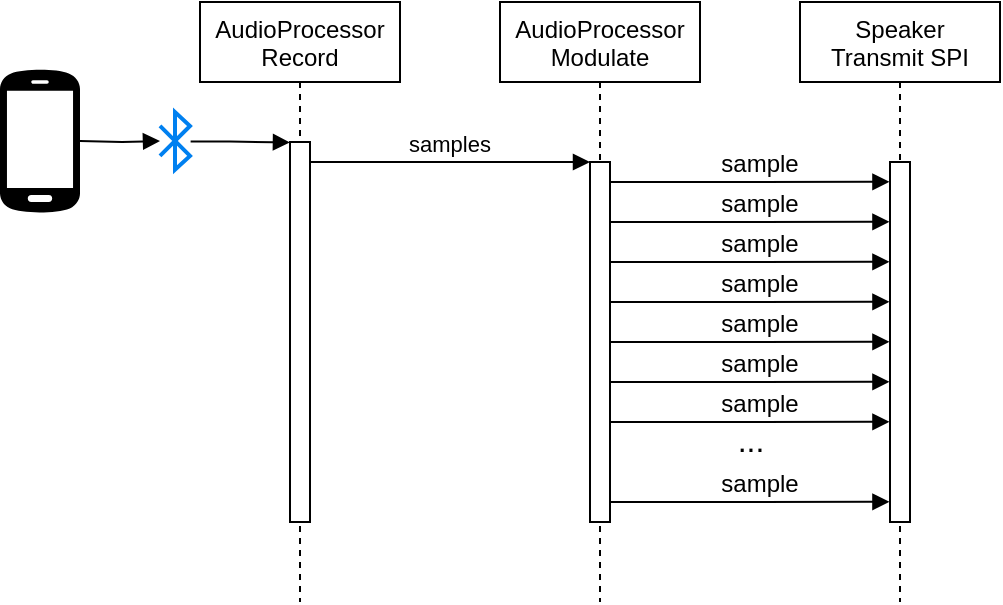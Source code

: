 <mxfile version="20.2.3" type="device" pages="2"><diagram id="kgpKYQtTHZ0yAKxKKP6v" name="Audio Processing"><mxGraphModel dx="811" dy="591" grid="1" gridSize="10" guides="1" tooltips="1" connect="1" arrows="1" fold="1" page="1" pageScale="1" pageWidth="827" pageHeight="583" math="0" shadow="0"><root><mxCell id="0"/><mxCell id="1" parent="0"/><mxCell id="3nuBFxr9cyL0pnOWT2aG-1" value="AudioProcessor&#10;Record" style="shape=umlLifeline;perimeter=lifelinePerimeter;container=1;collapsible=0;recursiveResize=0;rounded=0;shadow=0;strokeWidth=1;" parent="1" vertex="1"><mxGeometry x="170" y="80" width="100" height="300" as="geometry"/></mxCell><mxCell id="3nuBFxr9cyL0pnOWT2aG-2" value="" style="points=[];perimeter=orthogonalPerimeter;rounded=0;shadow=0;strokeWidth=1;" parent="3nuBFxr9cyL0pnOWT2aG-1" vertex="1"><mxGeometry x="45" y="70" width="10" height="190" as="geometry"/></mxCell><mxCell id="3nuBFxr9cyL0pnOWT2aG-5" value="AudioProcessor&#10;Modulate" style="shape=umlLifeline;perimeter=lifelinePerimeter;container=1;collapsible=0;recursiveResize=0;rounded=0;shadow=0;strokeWidth=1;" parent="1" vertex="1"><mxGeometry x="320" y="80" width="100" height="300" as="geometry"/></mxCell><mxCell id="3nuBFxr9cyL0pnOWT2aG-6" value="" style="points=[];perimeter=orthogonalPerimeter;rounded=0;shadow=0;strokeWidth=1;" parent="3nuBFxr9cyL0pnOWT2aG-5" vertex="1"><mxGeometry x="45" y="80" width="10" height="180" as="geometry"/></mxCell><mxCell id="3nuBFxr9cyL0pnOWT2aG-8" value="samples" style="verticalAlign=bottom;endArrow=block;entryX=0;entryY=0;shadow=0;strokeWidth=1;" parent="1" source="3nuBFxr9cyL0pnOWT2aG-2" target="3nuBFxr9cyL0pnOWT2aG-6" edge="1"><mxGeometry relative="1" as="geometry"><mxPoint x="325" y="160" as="sourcePoint"/></mxGeometry></mxCell><mxCell id="kuTemVcEbw4K7YpPaer1-1" value="Speaker&#10;Transmit SPI" style="shape=umlLifeline;perimeter=lifelinePerimeter;container=1;collapsible=0;recursiveResize=0;rounded=0;shadow=0;strokeWidth=1;" parent="1" vertex="1"><mxGeometry x="470" y="80" width="100" height="300" as="geometry"/></mxCell><mxCell id="kuTemVcEbw4K7YpPaer1-2" value="" style="points=[];perimeter=orthogonalPerimeter;rounded=0;shadow=0;strokeWidth=1;" parent="kuTemVcEbw4K7YpPaer1-1" vertex="1"><mxGeometry x="45" y="80" width="10" height="180" as="geometry"/></mxCell><mxCell id="kuTemVcEbw4K7YpPaer1-24" value="..." style="text;html=1;align=center;verticalAlign=middle;resizable=0;points=[];autosize=1;strokeColor=none;fillColor=none;fontSize=16;" parent="1" vertex="1"><mxGeometry x="425" y="284" width="40" height="30" as="geometry"/></mxCell><mxCell id="kuTemVcEbw4K7YpPaer1-26" value="sample" style="verticalAlign=bottom;endArrow=block;shadow=0;strokeWidth=1;entryX=-0.028;entryY=0.055;entryDx=0;entryDy=0;entryPerimeter=0;fontSize=12;" parent="1" target="kuTemVcEbw4K7YpPaer1-2" edge="1"><mxGeometry x="0.074" relative="1" as="geometry"><mxPoint x="375" y="170.0" as="sourcePoint"/><mxPoint x="510" y="170" as="targetPoint"/><mxPoint as="offset"/></mxGeometry></mxCell><mxCell id="sOebvRbx62T7N7JQh5-u-1" value="" style="html=1;verticalLabelPosition=bottom;align=center;labelBackgroundColor=#ffffff;verticalAlign=top;strokeWidth=2;strokeColor=#0080F0;shadow=0;dashed=0;shape=mxgraph.ios7.icons.bluetooth;pointerEvents=1" parent="1" vertex="1"><mxGeometry x="150" y="135.07" width="15" height="28.8" as="geometry"/></mxCell><mxCell id="sOebvRbx62T7N7JQh5-u-2" style="edgeStyle=orthogonalEdgeStyle;rounded=0;orthogonalLoop=1;jettySize=auto;html=1;entryX=0;entryY=0.5;entryDx=0;entryDy=0;entryPerimeter=0;endArrow=block;endFill=1;" parent="1" target="sOebvRbx62T7N7JQh5-u-1" edge="1"><mxGeometry relative="1" as="geometry"><mxPoint x="110" y="149.454" as="sourcePoint"/></mxGeometry></mxCell><mxCell id="sOebvRbx62T7N7JQh5-u-3" value="" style="sketch=0;pointerEvents=1;shadow=0;dashed=0;html=1;strokeColor=none;fillColor=#000000;labelPosition=center;verticalLabelPosition=bottom;verticalAlign=top;outlineConnect=0;align=center;shape=mxgraph.office.devices.cell_phone_android_proportional;aspect=fixed;" parent="1" vertex="1"><mxGeometry x="70" y="113" width="40" height="72.94" as="geometry"/></mxCell><mxCell id="sOebvRbx62T7N7JQh5-u-6" style="edgeStyle=orthogonalEdgeStyle;rounded=0;orthogonalLoop=1;jettySize=auto;html=1;entryX=-0.002;entryY=0.001;entryDx=0;entryDy=0;entryPerimeter=0;exitX=1.021;exitY=0.51;exitDx=0;exitDy=0;exitPerimeter=0;endArrow=block;endFill=1;" parent="1" source="sOebvRbx62T7N7JQh5-u-1" target="3nuBFxr9cyL0pnOWT2aG-2" edge="1"><mxGeometry relative="1" as="geometry"><mxPoint x="160" y="150" as="sourcePoint"/><mxPoint x="190" y="149.47" as="targetPoint"/><Array as="points"><mxPoint x="185" y="150"/><mxPoint x="215" y="150"/></Array></mxGeometry></mxCell><mxCell id="cVhAYiBUzjoSXIWNtNKh-3" value="sample" style="verticalAlign=bottom;endArrow=block;shadow=0;strokeWidth=1;entryX=-0.028;entryY=0.055;entryDx=0;entryDy=0;entryPerimeter=0;fontSize=12;" parent="1" edge="1"><mxGeometry x="0.074" relative="1" as="geometry"><mxPoint x="375" y="190.0" as="sourcePoint"/><mxPoint x="514.72" y="189.9" as="targetPoint"/><mxPoint as="offset"/></mxGeometry></mxCell><mxCell id="cVhAYiBUzjoSXIWNtNKh-4" value="sample" style="verticalAlign=bottom;endArrow=block;shadow=0;strokeWidth=1;entryX=-0.028;entryY=0.055;entryDx=0;entryDy=0;entryPerimeter=0;fontSize=12;" parent="1" edge="1"><mxGeometry x="0.074" relative="1" as="geometry"><mxPoint x="375" y="210.0" as="sourcePoint"/><mxPoint x="514.72" y="209.9" as="targetPoint"/><mxPoint as="offset"/></mxGeometry></mxCell><mxCell id="cVhAYiBUzjoSXIWNtNKh-5" value="sample" style="verticalAlign=bottom;endArrow=block;shadow=0;strokeWidth=1;entryX=-0.028;entryY=0.055;entryDx=0;entryDy=0;entryPerimeter=0;fontSize=12;" parent="1" edge="1"><mxGeometry x="0.074" relative="1" as="geometry"><mxPoint x="375" y="230.0" as="sourcePoint"/><mxPoint x="514.72" y="229.9" as="targetPoint"/><mxPoint as="offset"/></mxGeometry></mxCell><mxCell id="cVhAYiBUzjoSXIWNtNKh-6" value="sample" style="verticalAlign=bottom;endArrow=block;shadow=0;strokeWidth=1;entryX=-0.028;entryY=0.055;entryDx=0;entryDy=0;entryPerimeter=0;fontSize=12;" parent="1" edge="1"><mxGeometry x="0.074" relative="1" as="geometry"><mxPoint x="375" y="250.0" as="sourcePoint"/><mxPoint x="514.72" y="249.9" as="targetPoint"/><mxPoint as="offset"/></mxGeometry></mxCell><mxCell id="cVhAYiBUzjoSXIWNtNKh-7" value="sample" style="verticalAlign=bottom;endArrow=block;shadow=0;strokeWidth=1;entryX=-0.028;entryY=0.055;entryDx=0;entryDy=0;entryPerimeter=0;fontSize=12;" parent="1" edge="1"><mxGeometry x="0.074" relative="1" as="geometry"><mxPoint x="375" y="270.0" as="sourcePoint"/><mxPoint x="514.72" y="269.9" as="targetPoint"/><mxPoint as="offset"/></mxGeometry></mxCell><mxCell id="cVhAYiBUzjoSXIWNtNKh-8" value="sample" style="verticalAlign=bottom;endArrow=block;shadow=0;strokeWidth=1;entryX=-0.028;entryY=0.055;entryDx=0;entryDy=0;entryPerimeter=0;fontSize=12;" parent="1" edge="1"><mxGeometry x="0.074" relative="1" as="geometry"><mxPoint x="375" y="290.0" as="sourcePoint"/><mxPoint x="514.72" y="289.9" as="targetPoint"/><mxPoint as="offset"/></mxGeometry></mxCell><mxCell id="cVhAYiBUzjoSXIWNtNKh-9" value="sample" style="verticalAlign=bottom;endArrow=block;shadow=0;strokeWidth=1;entryX=-0.028;entryY=0.055;entryDx=0;entryDy=0;entryPerimeter=0;fontSize=12;" parent="1" edge="1"><mxGeometry x="0.074" relative="1" as="geometry"><mxPoint x="375" y="330.0" as="sourcePoint"/><mxPoint x="514.72" y="329.9" as="targetPoint"/><mxPoint as="offset"/></mxGeometry></mxCell></root></mxGraphModel></diagram><diagram id="vCx6j-eRG1Kj5JwFe5_Z" name="Audio Processing V2"><mxGraphModel dx="1731" dy="1260" grid="1" gridSize="10" guides="1" tooltips="1" connect="1" arrows="1" fold="1" page="1" pageScale="1" pageWidth="827" pageHeight="583" math="0" shadow="0"><root><mxCell id="0"/><mxCell id="1" parent="0"/><mxCell id="N2W8WLR6OwkR1YN4H56j-33" style="edgeStyle=orthogonalEdgeStyle;rounded=0;orthogonalLoop=1;jettySize=auto;html=1;entryX=0;entryY=0.5;entryDx=0;entryDy=0;fontSize=16;" edge="1" parent="1" source="N2W8WLR6OwkR1YN4H56j-1" target="N2W8WLR6OwkR1YN4H56j-5"><mxGeometry relative="1" as="geometry"/></mxCell><mxCell id="N2W8WLR6OwkR1YN4H56j-1" value="" style="html=1;verticalLabelPosition=bottom;align=center;labelBackgroundColor=#ffffff;verticalAlign=top;strokeWidth=2;strokeColor=#0080F0;shadow=0;dashed=0;shape=mxgraph.ios7.icons.bluetooth;pointerEvents=1" vertex="1" parent="1"><mxGeometry x="120" y="181.47" width="15" height="28.8" as="geometry"/></mxCell><mxCell id="N2W8WLR6OwkR1YN4H56j-4" style="edgeStyle=orthogonalEdgeStyle;rounded=0;orthogonalLoop=1;jettySize=auto;html=1;entryX=0;entryY=0.5;entryDx=0;entryDy=0;entryPerimeter=0;" edge="1" parent="1" source="N2W8WLR6OwkR1YN4H56j-2" target="N2W8WLR6OwkR1YN4H56j-1"><mxGeometry relative="1" as="geometry"/></mxCell><mxCell id="N2W8WLR6OwkR1YN4H56j-2" value="" style="sketch=0;pointerEvents=1;shadow=0;dashed=0;html=1;strokeColor=none;fillColor=#505050;labelPosition=center;verticalLabelPosition=bottom;verticalAlign=top;outlineConnect=0;align=center;shape=mxgraph.office.devices.cell_phone_android_proportional;aspect=fixed;" vertex="1" parent="1"><mxGeometry x="50" y="159.4" width="40" height="72.94" as="geometry"/></mxCell><mxCell id="N2W8WLR6OwkR1YN4H56j-32" style="edgeStyle=orthogonalEdgeStyle;rounded=0;orthogonalLoop=1;jettySize=auto;html=1;entryX=0;entryY=0.5;entryDx=0;entryDy=0;fontSize=16;" edge="1" parent="1" source="N2W8WLR6OwkR1YN4H56j-5" target="N2W8WLR6OwkR1YN4H56j-7"><mxGeometry relative="1" as="geometry"/></mxCell><mxCell id="N2W8WLR6OwkR1YN4H56j-34" value="Samples" style="edgeLabel;html=1;align=center;verticalAlign=middle;resizable=0;points=[];fontSize=16;" vertex="1" connectable="0" parent="N2W8WLR6OwkR1YN4H56j-32"><mxGeometry x="0.124" relative="1" as="geometry"><mxPoint x="-10" y="-14" as="offset"/></mxGeometry></mxCell><mxCell id="N2W8WLR6OwkR1YN4H56j-5" value="Record" style="rounded=1;whiteSpace=wrap;html=1;" vertex="1" parent="1"><mxGeometry x="160" y="173.87" width="90" height="44" as="geometry"/></mxCell><mxCell id="N2W8WLR6OwkR1YN4H56j-8" style="edgeStyle=orthogonalEdgeStyle;rounded=0;orthogonalLoop=1;jettySize=auto;html=1;exitX=1;exitY=0.181;exitDx=0;exitDy=0;exitPerimeter=0;" edge="1" parent="1" source="N2W8WLR6OwkR1YN4H56j-7"><mxGeometry relative="1" as="geometry"><mxPoint x="520" y="171.6" as="targetPoint"/><Array as="points"/></mxGeometry></mxCell><mxCell id="N2W8WLR6OwkR1YN4H56j-30" value="Samples" style="edgeLabel;html=1;align=center;verticalAlign=middle;resizable=0;points=[];fontSize=16;" vertex="1" connectable="0" parent="N2W8WLR6OwkR1YN4H56j-8"><mxGeometry x="0.052" y="-1" relative="1" as="geometry"><mxPoint x="-12" y="-13" as="offset"/></mxGeometry></mxCell><mxCell id="N2W8WLR6OwkR1YN4H56j-7" value="Modulate" style="rounded=1;whiteSpace=wrap;html=1;" vertex="1" parent="1"><mxGeometry x="340" y="157.81" width="90" height="76.13" as="geometry"/></mxCell><mxCell id="N2W8WLR6OwkR1YN4H56j-11" style="edgeStyle=orthogonalEdgeStyle;rounded=0;orthogonalLoop=1;jettySize=auto;html=1;exitX=1;exitY=0.181;exitDx=0;exitDy=0;exitPerimeter=0;" edge="1" parent="1"><mxGeometry relative="1" as="geometry"><mxPoint x="520.0" y="183.08" as="targetPoint"/><mxPoint x="430.0" y="183.07" as="sourcePoint"/><Array as="points"/></mxGeometry></mxCell><mxCell id="N2W8WLR6OwkR1YN4H56j-12" style="edgeStyle=orthogonalEdgeStyle;rounded=0;orthogonalLoop=1;jettySize=auto;html=1;exitX=1;exitY=0.181;exitDx=0;exitDy=0;exitPerimeter=0;" edge="1" parent="1"><mxGeometry relative="1" as="geometry"><mxPoint x="520.0" y="194.73" as="targetPoint"/><mxPoint x="430.0" y="194.72" as="sourcePoint"/><Array as="points"/></mxGeometry></mxCell><mxCell id="N2W8WLR6OwkR1YN4H56j-13" style="edgeStyle=orthogonalEdgeStyle;rounded=0;orthogonalLoop=1;jettySize=auto;html=1;exitX=1;exitY=0.181;exitDx=0;exitDy=0;exitPerimeter=0;" edge="1" parent="1"><mxGeometry relative="1" as="geometry"><mxPoint x="520.0" y="219.48" as="targetPoint"/><mxPoint x="430.0" y="219.47" as="sourcePoint"/><Array as="points"/></mxGeometry></mxCell><mxCell id="N2W8WLR6OwkR1YN4H56j-20" value="" style="pointerEvents=1;verticalLabelPosition=bottom;shadow=0;dashed=0;align=center;html=1;verticalAlign=top;shape=mxgraph.electrical.electro-mechanical.loudspeaker;fontSize=12;aspect=fixed;" vertex="1" parent="1"><mxGeometry x="710" y="140.43" width="55.44" height="110.87" as="geometry"/></mxCell><mxCell id="N2W8WLR6OwkR1YN4H56j-21" value="&lt;font style=&quot;font-size: 16px;&quot;&gt;...&lt;/font&gt;" style="text;html=1;align=center;verticalAlign=middle;resizable=0;points=[];autosize=1;strokeColor=none;fillColor=none;fontSize=12;" vertex="1" parent="1"><mxGeometry x="445" y="187.87" width="40" height="30" as="geometry"/></mxCell><mxCell id="N2W8WLR6OwkR1YN4H56j-22" value="Transmit SPI" style="rounded=1;whiteSpace=wrap;html=1;" vertex="1" parent="1"><mxGeometry x="520" y="157.81" width="90" height="76.13" as="geometry"/></mxCell><mxCell id="N2W8WLR6OwkR1YN4H56j-23" style="edgeStyle=orthogonalEdgeStyle;rounded=0;orthogonalLoop=1;jettySize=auto;html=1;exitX=1;exitY=0.181;exitDx=0;exitDy=0;exitPerimeter=0;" edge="1" parent="1"><mxGeometry relative="1" as="geometry"><mxPoint x="700" y="171.6" as="targetPoint"/><mxPoint x="610" y="171.59" as="sourcePoint"/><Array as="points"/></mxGeometry></mxCell><mxCell id="N2W8WLR6OwkR1YN4H56j-31" value="Samples" style="edgeLabel;html=1;align=center;verticalAlign=middle;resizable=0;points=[];fontSize=16;" vertex="1" connectable="0" parent="N2W8WLR6OwkR1YN4H56j-23"><mxGeometry x="-0.204" y="1" relative="1" as="geometry"><mxPoint x="-1" y="-11" as="offset"/></mxGeometry></mxCell><mxCell id="N2W8WLR6OwkR1YN4H56j-24" style="edgeStyle=orthogonalEdgeStyle;rounded=0;orthogonalLoop=1;jettySize=auto;html=1;exitX=1;exitY=0.181;exitDx=0;exitDy=0;exitPerimeter=0;" edge="1" parent="1"><mxGeometry relative="1" as="geometry"><mxPoint x="700.0" y="183.08" as="targetPoint"/><mxPoint x="610.0" y="183.07" as="sourcePoint"/><Array as="points"/></mxGeometry></mxCell><mxCell id="N2W8WLR6OwkR1YN4H56j-25" style="edgeStyle=orthogonalEdgeStyle;rounded=0;orthogonalLoop=1;jettySize=auto;html=1;exitX=1;exitY=0.181;exitDx=0;exitDy=0;exitPerimeter=0;" edge="1" parent="1"><mxGeometry relative="1" as="geometry"><mxPoint x="700.0" y="194.73" as="targetPoint"/><mxPoint x="610.0" y="194.72" as="sourcePoint"/><Array as="points"/></mxGeometry></mxCell><mxCell id="N2W8WLR6OwkR1YN4H56j-26" style="edgeStyle=orthogonalEdgeStyle;rounded=0;orthogonalLoop=1;jettySize=auto;html=1;exitX=1;exitY=0.181;exitDx=0;exitDy=0;exitPerimeter=0;" edge="1" parent="1"><mxGeometry relative="1" as="geometry"><mxPoint x="700.0" y="219.48" as="targetPoint"/><mxPoint x="610.0" y="219.47" as="sourcePoint"/><Array as="points"/></mxGeometry></mxCell><mxCell id="N2W8WLR6OwkR1YN4H56j-27" value="&lt;font style=&quot;font-size: 16px;&quot;&gt;...&lt;/font&gt;" style="text;html=1;align=center;verticalAlign=middle;resizable=0;points=[];autosize=1;strokeColor=none;fillColor=none;fontSize=12;" vertex="1" parent="1"><mxGeometry x="625" y="187.87" width="40" height="30" as="geometry"/></mxCell></root></mxGraphModel></diagram></mxfile>